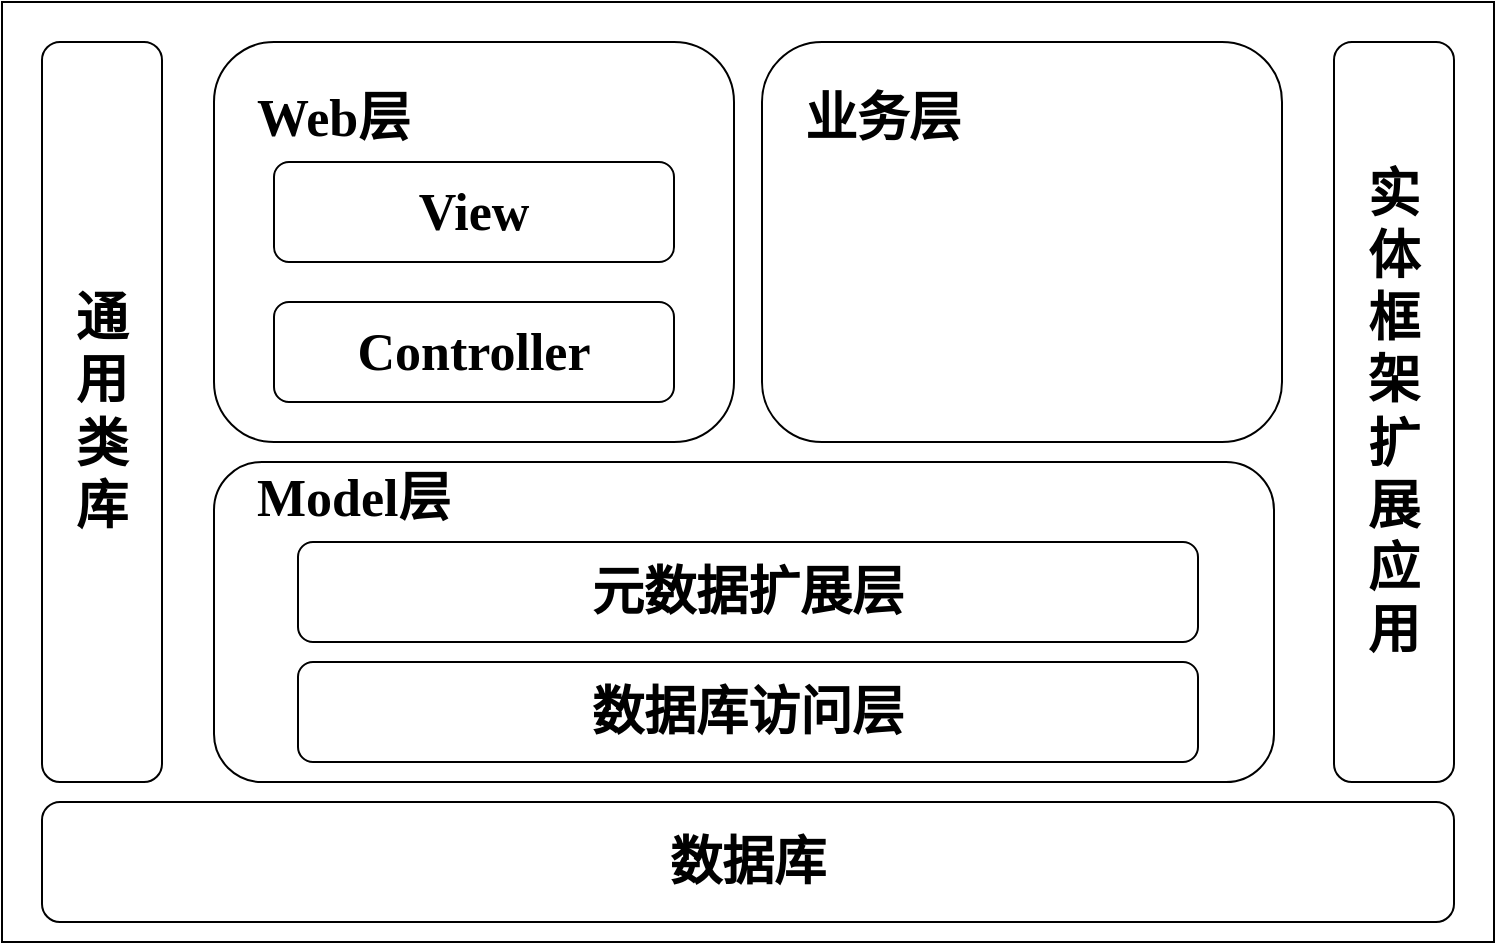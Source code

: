 <mxfile version="27.0.6">
  <diagram id="prtHgNgQTEPvFCAcTncT" name="Page-1">
    <mxGraphModel dx="1630" dy="901" grid="1" gridSize="10" guides="1" tooltips="1" connect="1" arrows="1" fold="1" page="1" pageScale="1" pageWidth="827" pageHeight="1169" math="0" shadow="0">
      <root>
        <mxCell id="0" />
        <mxCell id="1" parent="0" />
        <mxCell id="q34iieIashL2ORHyz1aH-1" value="" style="rounded=0;whiteSpace=wrap;html=1;" parent="1" vertex="1">
          <mxGeometry x="94" y="190" width="746" height="470" as="geometry" />
        </mxCell>
        <mxCell id="q34iieIashL2ORHyz1aH-2" value="&lt;font style=&quot;font-size: 26px;&quot; face=&quot;Times New Roman&quot;&gt;&lt;b style=&quot;&quot;&gt;通&lt;/b&gt;&lt;/font&gt;&lt;div&gt;&lt;font style=&quot;font-size: 26px;&quot; face=&quot;Times New Roman&quot;&gt;&lt;b&gt;用&lt;/b&gt;&lt;/font&gt;&lt;/div&gt;&lt;div&gt;&lt;font style=&quot;font-size: 26px;&quot; face=&quot;Times New Roman&quot;&gt;&lt;b&gt;类&lt;/b&gt;&lt;/font&gt;&lt;/div&gt;&lt;div&gt;&lt;font style=&quot;font-size: 26px;&quot; face=&quot;Times New Roman&quot;&gt;&lt;b style=&quot;&quot;&gt;库&lt;/b&gt;&lt;/font&gt;&lt;/div&gt;" style="rounded=1;whiteSpace=wrap;html=1;align=center;" parent="1" vertex="1">
          <mxGeometry x="114" y="210" width="60" height="370" as="geometry" />
        </mxCell>
        <mxCell id="q34iieIashL2ORHyz1aH-3" value="&lt;span style=&quot;background-color: transparent; color: light-dark(rgb(0, 0, 0), rgb(255, 255, 255)); font-family: &amp;quot;Times New Roman&amp;quot;; font-size: 26px;&quot;&gt;&lt;b&gt;&amp;nbsp; &amp;nbsp;Web层&lt;/b&gt;&lt;/span&gt;&lt;div&gt;&lt;div&gt;&lt;font style=&quot;font-size: 26px;&quot; face=&quot;Times New Roman&quot;&gt;&lt;b&gt;&lt;br&gt;&lt;/b&gt;&lt;/font&gt;&lt;/div&gt;&lt;div&gt;&lt;font style=&quot;font-size: 26px;&quot; face=&quot;Times New Roman&quot;&gt;&lt;b&gt;&lt;br&gt;&lt;/b&gt;&lt;/font&gt;&lt;/div&gt;&lt;div&gt;&lt;font style=&quot;font-size: 26px;&quot; face=&quot;Times New Roman&quot;&gt;&lt;b&gt;&lt;br&gt;&lt;/b&gt;&lt;/font&gt;&lt;/div&gt;&lt;div&gt;&lt;font style=&quot;font-size: 26px;&quot; face=&quot;Times New Roman&quot;&gt;&lt;br&gt;&lt;/font&gt;&lt;/div&gt;&lt;/div&gt;" style="rounded=1;whiteSpace=wrap;html=1;align=left;" parent="1" vertex="1">
          <mxGeometry x="200" y="210" width="260" height="200" as="geometry" />
        </mxCell>
        <mxCell id="q34iieIashL2ORHyz1aH-4" value="&lt;font style=&quot;font-size: 26px;&quot; face=&quot;Times New Roman&quot;&gt;&lt;b&gt;View&lt;/b&gt;&lt;/font&gt;" style="rounded=1;whiteSpace=wrap;html=1;" parent="1" vertex="1">
          <mxGeometry x="230" y="270" width="200" height="50" as="geometry" />
        </mxCell>
        <mxCell id="q34iieIashL2ORHyz1aH-5" value="&lt;font style=&quot;font-size: 26px;&quot; face=&quot;Times New Roman&quot;&gt;&lt;b&gt;Controller&lt;/b&gt;&lt;/font&gt;" style="rounded=1;whiteSpace=wrap;html=1;" parent="1" vertex="1">
          <mxGeometry x="230" y="340" width="200" height="50" as="geometry" />
        </mxCell>
        <mxCell id="q34iieIashL2ORHyz1aH-6" value="&lt;span style=&quot;background-color: transparent; color: light-dark(rgb(0, 0, 0), rgb(255, 255, 255)); font-family: &amp;quot;Times New Roman&amp;quot;; font-size: 26px;&quot;&gt;&lt;b&gt;&amp;nbsp; &amp;nbsp;业务层&lt;/b&gt;&lt;/span&gt;&lt;div&gt;&lt;div&gt;&lt;font style=&quot;font-size: 26px;&quot; face=&quot;Times New Roman&quot;&gt;&lt;b&gt;&lt;br&gt;&lt;/b&gt;&lt;/font&gt;&lt;/div&gt;&lt;div&gt;&lt;font style=&quot;font-size: 26px;&quot; face=&quot;Times New Roman&quot;&gt;&lt;b&gt;&lt;br&gt;&lt;/b&gt;&lt;/font&gt;&lt;/div&gt;&lt;div&gt;&lt;font style=&quot;font-size: 26px;&quot; face=&quot;Times New Roman&quot;&gt;&lt;b&gt;&lt;br&gt;&lt;/b&gt;&lt;/font&gt;&lt;/div&gt;&lt;div&gt;&lt;font style=&quot;font-size: 26px;&quot; face=&quot;Times New Roman&quot;&gt;&lt;br&gt;&lt;/font&gt;&lt;/div&gt;&lt;/div&gt;" style="rounded=1;whiteSpace=wrap;html=1;align=left;" parent="1" vertex="1">
          <mxGeometry x="474" y="210" width="260" height="200" as="geometry" />
        </mxCell>
        <mxCell id="q34iieIashL2ORHyz1aH-7" value="&lt;font face=&quot;Times New Roman&quot;&gt;&lt;span style=&quot;font-size: 26px;&quot;&gt;&lt;b&gt;实&lt;/b&gt;&lt;/span&gt;&lt;/font&gt;&lt;div&gt;&lt;font face=&quot;Times New Roman&quot;&gt;&lt;span style=&quot;font-size: 26px;&quot;&gt;&lt;b&gt;体&lt;/b&gt;&lt;/span&gt;&lt;/font&gt;&lt;/div&gt;&lt;div&gt;&lt;font face=&quot;Times New Roman&quot;&gt;&lt;span style=&quot;font-size: 26px;&quot;&gt;&lt;b&gt;框&lt;/b&gt;&lt;/span&gt;&lt;/font&gt;&lt;/div&gt;&lt;div&gt;&lt;font face=&quot;Times New Roman&quot;&gt;&lt;span style=&quot;font-size: 26px;&quot;&gt;&lt;b&gt;架&lt;/b&gt;&lt;/span&gt;&lt;/font&gt;&lt;/div&gt;&lt;div&gt;&lt;font face=&quot;Times New Roman&quot;&gt;&lt;span style=&quot;font-size: 26px;&quot;&gt;&lt;b&gt;扩&lt;/b&gt;&lt;/span&gt;&lt;/font&gt;&lt;/div&gt;&lt;div&gt;&lt;font face=&quot;Times New Roman&quot;&gt;&lt;span style=&quot;font-size: 26px;&quot;&gt;&lt;b&gt;展&lt;/b&gt;&lt;/span&gt;&lt;/font&gt;&lt;/div&gt;&lt;div&gt;&lt;font face=&quot;Times New Roman&quot;&gt;&lt;span style=&quot;font-size: 26px;&quot;&gt;&lt;b&gt;应&lt;/b&gt;&lt;/span&gt;&lt;/font&gt;&lt;/div&gt;&lt;div&gt;&lt;font face=&quot;Times New Roman&quot;&gt;&lt;span style=&quot;font-size: 26px;&quot;&gt;&lt;b&gt;用&lt;/b&gt;&lt;/span&gt;&lt;/font&gt;&lt;/div&gt;" style="rounded=1;whiteSpace=wrap;html=1;align=center;" parent="1" vertex="1">
          <mxGeometry x="760" y="210" width="60" height="370" as="geometry" />
        </mxCell>
        <mxCell id="q34iieIashL2ORHyz1aH-8" value="&lt;span style=&quot;background-color: transparent; color: light-dark(rgb(0, 0, 0), rgb(255, 255, 255)); font-family: &amp;quot;Times New Roman&amp;quot;; font-size: 26px;&quot;&gt;&lt;b&gt;&amp;nbsp; &amp;nbsp;Model层&lt;/b&gt;&lt;/span&gt;&lt;div&gt;&lt;div&gt;&lt;font style=&quot;font-size: 26px;&quot; face=&quot;Times New Roman&quot;&gt;&lt;b&gt;&lt;br&gt;&lt;/b&gt;&lt;/font&gt;&lt;/div&gt;&lt;div&gt;&lt;font style=&quot;font-size: 26px;&quot; face=&quot;Times New Roman&quot;&gt;&lt;b&gt;&lt;br&gt;&lt;/b&gt;&lt;/font&gt;&lt;/div&gt;&lt;div&gt;&lt;font style=&quot;font-size: 26px;&quot; face=&quot;Times New Roman&quot;&gt;&lt;b&gt;&lt;br&gt;&lt;/b&gt;&lt;/font&gt;&lt;/div&gt;&lt;div&gt;&lt;font style=&quot;font-size: 26px;&quot; face=&quot;Times New Roman&quot;&gt;&lt;br&gt;&lt;/font&gt;&lt;/div&gt;&lt;/div&gt;" style="rounded=1;whiteSpace=wrap;html=1;align=left;" parent="1" vertex="1">
          <mxGeometry x="200" y="420" width="530" height="160" as="geometry" />
        </mxCell>
        <mxCell id="q34iieIashL2ORHyz1aH-9" value="&lt;font style=&quot;font-size: 26px;&quot; face=&quot;Times New Roman&quot;&gt;&lt;b&gt;元数据扩展层&lt;/b&gt;&lt;/font&gt;" style="rounded=1;whiteSpace=wrap;html=1;" parent="1" vertex="1">
          <mxGeometry x="242" y="460" width="450" height="50" as="geometry" />
        </mxCell>
        <mxCell id="q34iieIashL2ORHyz1aH-10" value="&lt;font style=&quot;font-size: 26px;&quot; face=&quot;Times New Roman&quot;&gt;&lt;b&gt;数据库访问层&lt;/b&gt;&lt;/font&gt;" style="rounded=1;whiteSpace=wrap;html=1;" parent="1" vertex="1">
          <mxGeometry x="242" y="520" width="450" height="50" as="geometry" />
        </mxCell>
        <mxCell id="q34iieIashL2ORHyz1aH-11" value="&lt;div&gt;&lt;div&gt;&lt;font style=&quot;font-size: 26px;&quot; face=&quot;Times New Roman&quot;&gt;&lt;b&gt;数据库&lt;/b&gt;&lt;/font&gt;&lt;/div&gt;&lt;/div&gt;" style="rounded=1;whiteSpace=wrap;html=1;align=center;" parent="1" vertex="1">
          <mxGeometry x="114" y="590" width="706" height="60" as="geometry" />
        </mxCell>
      </root>
    </mxGraphModel>
  </diagram>
</mxfile>
